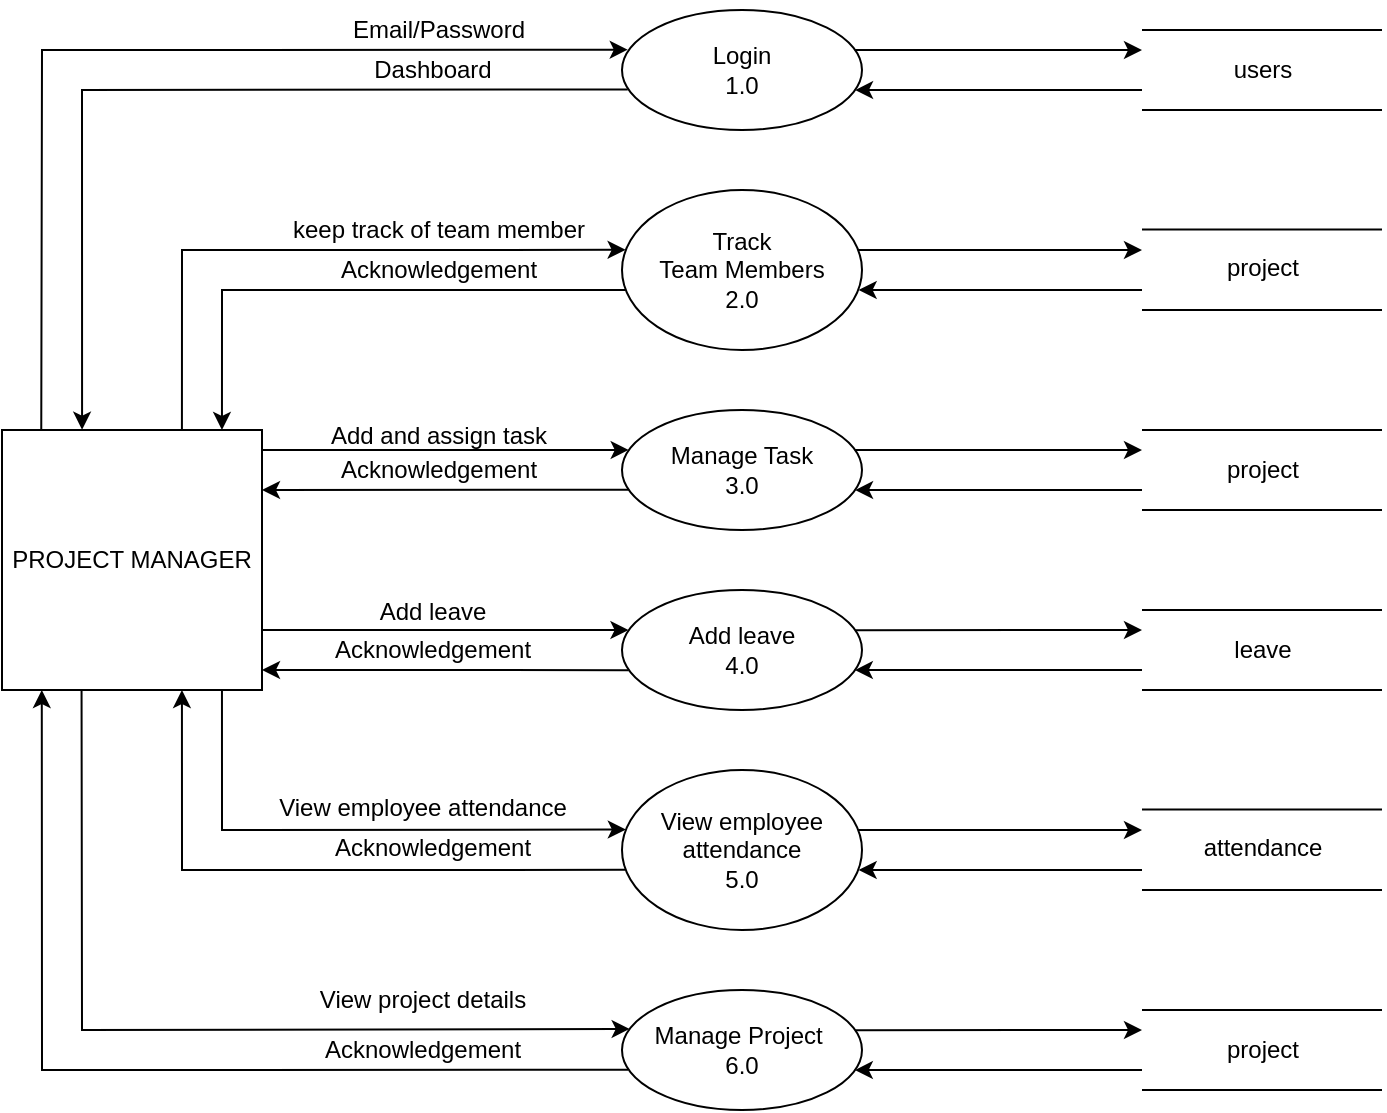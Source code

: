 <mxfile version="24.2.5" type="device">
  <diagram name="Page-1" id="luu7nsKz-WrON0-uHyIJ">
    <mxGraphModel dx="1245" dy="644" grid="1" gridSize="10" guides="1" tooltips="1" connect="1" arrows="1" fold="1" page="1" pageScale="1" pageWidth="850" pageHeight="1100" math="0" shadow="0">
      <root>
        <mxCell id="0" />
        <mxCell id="1" parent="0" />
        <mxCell id="55r9cp8Pj4-Tj-q5VYyH-5" value="PROJECT MANAGER" style="whiteSpace=wrap;html=1;aspect=fixed;" parent="1" vertex="1">
          <mxGeometry x="10" y="390" width="130" height="130" as="geometry" />
        </mxCell>
        <mxCell id="55r9cp8Pj4-Tj-q5VYyH-14" value="" style="endArrow=classic;html=1;rounded=0;exitX=0.151;exitY=-0.004;exitDx=0;exitDy=0;exitPerimeter=0;entryX=0.024;entryY=0.331;entryDx=0;entryDy=0;entryPerimeter=0;" parent="1" source="55r9cp8Pj4-Tj-q5VYyH-5" target="4d2xTigSQF_k3JxQ7ui--35" edge="1">
          <mxGeometry width="50" height="50" relative="1" as="geometry">
            <mxPoint x="40" y="380" as="sourcePoint" />
            <mxPoint x="342.88" y="130.32" as="targetPoint" />
            <Array as="points">
              <mxPoint x="30" y="200" />
            </Array>
          </mxGeometry>
        </mxCell>
        <mxCell id="55r9cp8Pj4-Tj-q5VYyH-15" value="" style="endArrow=classic;html=1;rounded=0;exitX=0.024;exitY=0.662;exitDx=0;exitDy=0;exitPerimeter=0;entryX=0.308;entryY=-0.001;entryDx=0;entryDy=0;entryPerimeter=0;" parent="1" source="4d2xTigSQF_k3JxQ7ui--35" target="55r9cp8Pj4-Tj-q5VYyH-5" edge="1">
          <mxGeometry width="50" height="50" relative="1" as="geometry">
            <mxPoint x="341.32" y="149.6" as="sourcePoint" />
            <mxPoint x="60" y="380" as="targetPoint" />
            <Array as="points">
              <mxPoint x="50" y="220" />
            </Array>
          </mxGeometry>
        </mxCell>
        <mxCell id="55r9cp8Pj4-Tj-q5VYyH-16" value="" style="endArrow=classic;html=1;rounded=0;exitX=0.692;exitY=0.001;exitDx=0;exitDy=0;exitPerimeter=0;entryX=0.015;entryY=0.374;entryDx=0;entryDy=0;entryPerimeter=0;" parent="1" source="55r9cp8Pj4-Tj-q5VYyH-5" target="4d2xTigSQF_k3JxQ7ui--29" edge="1">
          <mxGeometry width="50" height="50" relative="1" as="geometry">
            <mxPoint x="70.04" y="383" as="sourcePoint" />
            <mxPoint x="340.96" y="260.6" as="targetPoint" />
            <Array as="points">
              <mxPoint x="100" y="300" />
            </Array>
          </mxGeometry>
        </mxCell>
        <mxCell id="55r9cp8Pj4-Tj-q5VYyH-17" value="" style="endArrow=classic;html=1;rounded=0;entryX=0.846;entryY=0;entryDx=0;entryDy=0;entryPerimeter=0;exitX=0.016;exitY=0.625;exitDx=0;exitDy=0;exitPerimeter=0;" parent="1" source="4d2xTigSQF_k3JxQ7ui--29" target="55r9cp8Pj4-Tj-q5VYyH-5" edge="1">
          <mxGeometry width="50" height="50" relative="1" as="geometry">
            <mxPoint x="344.8" y="280.84" as="sourcePoint" />
            <mxPoint x="89.22" y="384" as="targetPoint" />
            <Array as="points">
              <mxPoint x="120" y="320" />
            </Array>
          </mxGeometry>
        </mxCell>
        <mxCell id="55r9cp8Pj4-Tj-q5VYyH-24" value="" style="endArrow=classic;html=1;rounded=0;exitX=0.846;exitY=1.001;exitDx=0;exitDy=0;exitPerimeter=0;entryX=0.016;entryY=0.372;entryDx=0;entryDy=0;entryPerimeter=0;" parent="1" source="55r9cp8Pj4-Tj-q5VYyH-5" target="4d2xTigSQF_k3JxQ7ui--23" edge="1">
          <mxGeometry width="50" height="50" relative="1" as="geometry">
            <mxPoint x="118.32" y="588.45" as="sourcePoint" />
            <mxPoint x="280" y="560" as="targetPoint" />
            <Array as="points">
              <mxPoint x="120" y="590" />
            </Array>
          </mxGeometry>
        </mxCell>
        <mxCell id="55r9cp8Pj4-Tj-q5VYyH-25" value="" style="endArrow=classic;html=1;rounded=0;exitX=0.014;exitY=0.624;exitDx=0;exitDy=0;exitPerimeter=0;entryX=0.692;entryY=1;entryDx=0;entryDy=0;entryPerimeter=0;" parent="1" source="4d2xTigSQF_k3JxQ7ui--23" target="55r9cp8Pj4-Tj-q5VYyH-5" edge="1">
          <mxGeometry width="50" height="50" relative="1" as="geometry">
            <mxPoint x="280" y="580" as="sourcePoint" />
            <mxPoint x="100" y="510" as="targetPoint" />
            <Array as="points">
              <mxPoint x="100" y="610" />
            </Array>
          </mxGeometry>
        </mxCell>
        <mxCell id="55r9cp8Pj4-Tj-q5VYyH-26" value="" style="endArrow=classic;html=1;rounded=0;exitX=0.306;exitY=1;exitDx=0;exitDy=0;entryX=0.032;entryY=0.324;entryDx=0;entryDy=0;entryPerimeter=0;exitPerimeter=0;" parent="1" source="55r9cp8Pj4-Tj-q5VYyH-5" target="4d2xTigSQF_k3JxQ7ui--42" edge="1">
          <mxGeometry width="50" height="50" relative="1" as="geometry">
            <mxPoint x="90.83" y="627.89" as="sourcePoint" />
            <mxPoint x="340.24" y="744.22" as="targetPoint" />
            <Array as="points">
              <mxPoint x="50" y="690" />
            </Array>
          </mxGeometry>
        </mxCell>
        <mxCell id="55r9cp8Pj4-Tj-q5VYyH-27" value="" style="endArrow=classic;html=1;rounded=0;entryX=0.153;entryY=1;entryDx=0;entryDy=0;entryPerimeter=0;exitX=0.025;exitY=0.665;exitDx=0;exitDy=0;exitPerimeter=0;" parent="1" source="4d2xTigSQF_k3JxQ7ui--42" target="55r9cp8Pj4-Tj-q5VYyH-5" edge="1">
          <mxGeometry width="50" height="50" relative="1" as="geometry">
            <mxPoint x="346.84" y="767.32" as="sourcePoint" />
            <mxPoint x="79.83" y="628.44" as="targetPoint" />
            <Array as="points">
              <mxPoint x="30" y="710" />
            </Array>
          </mxGeometry>
        </mxCell>
        <mxCell id="55r9cp8Pj4-Tj-q5VYyH-46" value="" style="endArrow=none;html=1;rounded=0;" parent="1" edge="1">
          <mxGeometry width="50" height="50" relative="1" as="geometry">
            <mxPoint x="580" y="480.0" as="sourcePoint" />
            <mxPoint x="700" y="480.0" as="targetPoint" />
          </mxGeometry>
        </mxCell>
        <mxCell id="3neaD_Rnh4ogwWbG_XFk-1" value="keep track of team member" style="text;html=1;align=center;verticalAlign=middle;resizable=0;points=[];autosize=1;strokeColor=none;fillColor=none;" parent="1" vertex="1">
          <mxGeometry x="143" y="275" width="170" height="30" as="geometry" />
        </mxCell>
        <mxCell id="3neaD_Rnh4ogwWbG_XFk-2" value="Acknowledgement" style="text;html=1;align=center;verticalAlign=middle;resizable=0;points=[];autosize=1;strokeColor=none;fillColor=none;" parent="1" vertex="1">
          <mxGeometry x="168" y="295" width="120" height="30" as="geometry" />
        </mxCell>
        <mxCell id="3neaD_Rnh4ogwWbG_XFk-8" value="View employee attendance" style="text;html=1;align=center;verticalAlign=middle;resizable=0;points=[];autosize=1;strokeColor=none;fillColor=none;" parent="1" vertex="1">
          <mxGeometry x="135" y="564" width="170" height="30" as="geometry" />
        </mxCell>
        <mxCell id="3neaD_Rnh4ogwWbG_XFk-9" value="Acknowledgement" style="text;html=1;align=center;verticalAlign=middle;resizable=0;points=[];autosize=1;strokeColor=none;fillColor=none;" parent="1" vertex="1">
          <mxGeometry x="165" y="584" width="120" height="30" as="geometry" />
        </mxCell>
        <mxCell id="3neaD_Rnh4ogwWbG_XFk-10" value="View project details" style="text;html=1;align=center;verticalAlign=middle;resizable=0;points=[];autosize=1;strokeColor=none;fillColor=none;" parent="1" vertex="1">
          <mxGeometry x="155" y="660" width="130" height="30" as="geometry" />
        </mxCell>
        <mxCell id="3neaD_Rnh4ogwWbG_XFk-11" value="Acknowledgement" style="text;html=1;align=center;verticalAlign=middle;resizable=0;points=[];autosize=1;strokeColor=none;fillColor=none;" parent="1" vertex="1">
          <mxGeometry x="160" y="685" width="120" height="30" as="geometry" />
        </mxCell>
        <mxCell id="3neaD_Rnh4ogwWbG_XFk-21" value="Email/Password" style="text;html=1;align=center;verticalAlign=middle;resizable=0;points=[];autosize=1;strokeColor=none;fillColor=none;" parent="1" vertex="1">
          <mxGeometry x="173" y="175" width="110" height="30" as="geometry" />
        </mxCell>
        <mxCell id="3neaD_Rnh4ogwWbG_XFk-22" value="Dashboard" style="text;html=1;align=center;verticalAlign=middle;resizable=0;points=[];autosize=1;strokeColor=none;fillColor=none;" parent="1" vertex="1">
          <mxGeometry x="185" y="195" width="80" height="30" as="geometry" />
        </mxCell>
        <mxCell id="4d2xTigSQF_k3JxQ7ui--1" value="Manage Task&lt;br style=&quot;border-color: var(--border-color);&quot;&gt;3.0" style="ellipse;whiteSpace=wrap;html=1;" parent="1" vertex="1">
          <mxGeometry x="320" y="380" width="120" height="60" as="geometry" />
        </mxCell>
        <mxCell id="4d2xTigSQF_k3JxQ7ui--2" value="" style="endArrow=classic;html=1;rounded=0;entryX=0.028;entryY=0.333;entryDx=0;entryDy=0;entryPerimeter=0;exitX=1;exitY=0.077;exitDx=0;exitDy=0;exitPerimeter=0;" parent="1" target="4d2xTigSQF_k3JxQ7ui--1" edge="1">
          <mxGeometry width="50" height="50" relative="1" as="geometry">
            <mxPoint x="140" y="400" as="sourcePoint" />
            <mxPoint x="320" y="402" as="targetPoint" />
          </mxGeometry>
        </mxCell>
        <mxCell id="4d2xTigSQF_k3JxQ7ui--3" value="" style="endArrow=classic;html=1;rounded=0;entryX=1;entryY=0.23;entryDx=0;entryDy=0;entryPerimeter=0;exitX=0.028;exitY=0.665;exitDx=0;exitDy=0;exitPerimeter=0;" parent="1" source="4d2xTigSQF_k3JxQ7ui--1" edge="1">
          <mxGeometry width="50" height="50" relative="1" as="geometry">
            <mxPoint x="310" y="422" as="sourcePoint" />
            <mxPoint x="140" y="420" as="targetPoint" />
          </mxGeometry>
        </mxCell>
        <mxCell id="4d2xTigSQF_k3JxQ7ui--4" value="" style="endArrow=classic;html=1;rounded=0;exitX=0.97;exitY=0.334;exitDx=0;exitDy=0;exitPerimeter=0;" parent="1" source="4d2xTigSQF_k3JxQ7ui--1" edge="1">
          <mxGeometry width="50" height="50" relative="1" as="geometry">
            <mxPoint x="440" y="405" as="sourcePoint" />
            <mxPoint x="580" y="400" as="targetPoint" />
          </mxGeometry>
        </mxCell>
        <mxCell id="4d2xTigSQF_k3JxQ7ui--5" value="" style="endArrow=classic;html=1;rounded=0;entryX=0.971;entryY=0.667;entryDx=0;entryDy=0;entryPerimeter=0;" parent="1" target="4d2xTigSQF_k3JxQ7ui--1" edge="1">
          <mxGeometry width="50" height="50" relative="1" as="geometry">
            <mxPoint x="580" y="420" as="sourcePoint" />
            <mxPoint x="438.68" y="422.28" as="targetPoint" />
          </mxGeometry>
        </mxCell>
        <mxCell id="4d2xTigSQF_k3JxQ7ui--6" value="" style="endArrow=none;html=1;rounded=0;" parent="1" edge="1">
          <mxGeometry width="50" height="50" relative="1" as="geometry">
            <mxPoint x="580" y="390" as="sourcePoint" />
            <mxPoint x="700" y="390" as="targetPoint" />
          </mxGeometry>
        </mxCell>
        <mxCell id="4d2xTigSQF_k3JxQ7ui--7" value="" style="endArrow=none;html=1;rounded=0;" parent="1" edge="1">
          <mxGeometry width="50" height="50" relative="1" as="geometry">
            <mxPoint x="580" y="430" as="sourcePoint" />
            <mxPoint x="700" y="430" as="targetPoint" />
          </mxGeometry>
        </mxCell>
        <mxCell id="4d2xTigSQF_k3JxQ7ui--8" value="Acknowledgement" style="text;html=1;align=center;verticalAlign=middle;resizable=0;points=[];autosize=1;strokeColor=none;fillColor=none;" parent="1" vertex="1">
          <mxGeometry x="168" y="395" width="120" height="30" as="geometry" />
        </mxCell>
        <mxCell id="4d2xTigSQF_k3JxQ7ui--9" value="&lt;font style=&quot;font-size: 12px;&quot;&gt;Add and assign task&lt;/font&gt;" style="text;html=1;align=center;verticalAlign=middle;resizable=0;points=[];autosize=1;strokeColor=none;fillColor=none;fontSize=16;" parent="1" vertex="1">
          <mxGeometry x="163" y="376" width="130" height="30" as="geometry" />
        </mxCell>
        <mxCell id="4d2xTigSQF_k3JxQ7ui--10" value="project" style="text;html=1;align=center;verticalAlign=middle;resizable=0;points=[];autosize=1;strokeColor=none;fillColor=none;" parent="1" vertex="1">
          <mxGeometry x="610" y="395" width="60" height="30" as="geometry" />
        </mxCell>
        <mxCell id="4d2xTigSQF_k3JxQ7ui--11" value="Add leave&lt;br style=&quot;border-color: var(--border-color);&quot;&gt;4.0" style="ellipse;whiteSpace=wrap;html=1;" parent="1" vertex="1">
          <mxGeometry x="320" y="470" width="120" height="60" as="geometry" />
        </mxCell>
        <mxCell id="4d2xTigSQF_k3JxQ7ui--12" value="" style="endArrow=classic;html=1;rounded=0;entryX=0.027;entryY=0.334;entryDx=0;entryDy=0;entryPerimeter=0;exitX=1.001;exitY=0.77;exitDx=0;exitDy=0;exitPerimeter=0;" parent="1" target="4d2xTigSQF_k3JxQ7ui--11" edge="1">
          <mxGeometry width="50" height="50" relative="1" as="geometry">
            <mxPoint x="140" y="490" as="sourcePoint" />
            <mxPoint x="320" y="492" as="targetPoint" />
          </mxGeometry>
        </mxCell>
        <mxCell id="4d2xTigSQF_k3JxQ7ui--13" value="" style="endArrow=classic;html=1;rounded=0;entryX=1.001;entryY=0.922;entryDx=0;entryDy=0;entryPerimeter=0;exitX=0.028;exitY=0.668;exitDx=0;exitDy=0;exitPerimeter=0;" parent="1" source="4d2xTigSQF_k3JxQ7ui--11" edge="1">
          <mxGeometry width="50" height="50" relative="1" as="geometry">
            <mxPoint x="310" y="512" as="sourcePoint" />
            <mxPoint x="140" y="510" as="targetPoint" />
          </mxGeometry>
        </mxCell>
        <mxCell id="4d2xTigSQF_k3JxQ7ui--14" value="" style="endArrow=classic;html=1;rounded=0;exitX=0.972;exitY=0.335;exitDx=0;exitDy=0;exitPerimeter=0;" parent="1" source="4d2xTigSQF_k3JxQ7ui--11" edge="1">
          <mxGeometry width="50" height="50" relative="1" as="geometry">
            <mxPoint x="440" y="495" as="sourcePoint" />
            <mxPoint x="580" y="490" as="targetPoint" />
          </mxGeometry>
        </mxCell>
        <mxCell id="4d2xTigSQF_k3JxQ7ui--15" value="" style="endArrow=classic;html=1;rounded=0;entryX=0.97;entryY=0.667;entryDx=0;entryDy=0;entryPerimeter=0;" parent="1" target="4d2xTigSQF_k3JxQ7ui--11" edge="1">
          <mxGeometry width="50" height="50" relative="1" as="geometry">
            <mxPoint x="580" y="510" as="sourcePoint" />
            <mxPoint x="438.68" y="512.28" as="targetPoint" />
          </mxGeometry>
        </mxCell>
        <mxCell id="4d2xTigSQF_k3JxQ7ui--19" value="leave" style="text;html=1;align=center;verticalAlign=middle;resizable=0;points=[];autosize=1;strokeColor=none;fillColor=none;" parent="1" vertex="1">
          <mxGeometry x="615" y="485" width="50" height="30" as="geometry" />
        </mxCell>
        <mxCell id="4d2xTigSQF_k3JxQ7ui--20" value="" style="endArrow=none;html=1;rounded=0;" parent="1" edge="1">
          <mxGeometry width="50" height="50" relative="1" as="geometry">
            <mxPoint x="580" y="520" as="sourcePoint" />
            <mxPoint x="700" y="520" as="targetPoint" />
          </mxGeometry>
        </mxCell>
        <mxCell id="4d2xTigSQF_k3JxQ7ui--21" value="Add leave" style="text;html=1;align=center;verticalAlign=middle;resizable=0;points=[];autosize=1;strokeColor=none;fillColor=none;" parent="1" vertex="1">
          <mxGeometry x="185" y="466" width="80" height="30" as="geometry" />
        </mxCell>
        <mxCell id="4d2xTigSQF_k3JxQ7ui--22" value="Acknowledgement" style="text;html=1;align=center;verticalAlign=middle;resizable=0;points=[];autosize=1;strokeColor=none;fillColor=none;" parent="1" vertex="1">
          <mxGeometry x="165" y="485" width="120" height="30" as="geometry" />
        </mxCell>
        <mxCell id="4d2xTigSQF_k3JxQ7ui--23" value="View employee attendance&lt;br style=&quot;border-color: var(--border-color);&quot;&gt;5.0" style="ellipse;whiteSpace=wrap;html=1;" parent="1" vertex="1">
          <mxGeometry x="320" y="560" width="120" height="80" as="geometry" />
        </mxCell>
        <mxCell id="4d2xTigSQF_k3JxQ7ui--24" value="" style="endArrow=classic;html=1;rounded=0;exitX=0.985;exitY=0.375;exitDx=0;exitDy=0;exitPerimeter=0;" parent="1" source="4d2xTigSQF_k3JxQ7ui--23" edge="1">
          <mxGeometry width="50" height="50" relative="1" as="geometry">
            <mxPoint x="445" y="604" as="sourcePoint" />
            <mxPoint x="580" y="590" as="targetPoint" />
          </mxGeometry>
        </mxCell>
        <mxCell id="4d2xTigSQF_k3JxQ7ui--25" value="" style="endArrow=classic;html=1;rounded=0;entryX=0.986;entryY=0.625;entryDx=0;entryDy=0;entryPerimeter=0;" parent="1" target="4d2xTigSQF_k3JxQ7ui--23" edge="1">
          <mxGeometry width="50" height="50" relative="1" as="geometry">
            <mxPoint x="580" y="610" as="sourcePoint" />
            <mxPoint x="441" y="623" as="targetPoint" />
          </mxGeometry>
        </mxCell>
        <mxCell id="4d2xTigSQF_k3JxQ7ui--26" value="" style="endArrow=none;html=1;rounded=0;" parent="1" edge="1">
          <mxGeometry width="50" height="50" relative="1" as="geometry">
            <mxPoint x="580" y="579.71" as="sourcePoint" />
            <mxPoint x="700" y="579.71" as="targetPoint" />
          </mxGeometry>
        </mxCell>
        <mxCell id="4d2xTigSQF_k3JxQ7ui--27" value="" style="endArrow=none;html=1;rounded=0;" parent="1" edge="1">
          <mxGeometry width="50" height="50" relative="1" as="geometry">
            <mxPoint x="580" y="620" as="sourcePoint" />
            <mxPoint x="700" y="620" as="targetPoint" />
          </mxGeometry>
        </mxCell>
        <mxCell id="4d2xTigSQF_k3JxQ7ui--28" value="attendance" style="text;html=1;align=center;verticalAlign=middle;resizable=0;points=[];autosize=1;strokeColor=none;fillColor=none;" parent="1" vertex="1">
          <mxGeometry x="600" y="584" width="80" height="30" as="geometry" />
        </mxCell>
        <mxCell id="4d2xTigSQF_k3JxQ7ui--29" value="Track&lt;br style=&quot;border-color: var(--border-color);&quot;&gt;Team Members&lt;br style=&quot;border-color: var(--border-color);&quot;&gt;2.0" style="ellipse;whiteSpace=wrap;html=1;" parent="1" vertex="1">
          <mxGeometry x="320" y="270" width="120" height="80" as="geometry" />
        </mxCell>
        <mxCell id="4d2xTigSQF_k3JxQ7ui--30" value="" style="endArrow=classic;html=1;rounded=0;exitX=0.985;exitY=0.375;exitDx=0;exitDy=0;exitPerimeter=0;" parent="1" source="4d2xTigSQF_k3JxQ7ui--29" edge="1">
          <mxGeometry width="50" height="50" relative="1" as="geometry">
            <mxPoint x="445" y="314" as="sourcePoint" />
            <mxPoint x="580" y="300" as="targetPoint" />
          </mxGeometry>
        </mxCell>
        <mxCell id="4d2xTigSQF_k3JxQ7ui--31" value="" style="endArrow=classic;html=1;rounded=0;entryX=0.986;entryY=0.625;entryDx=0;entryDy=0;entryPerimeter=0;" parent="1" target="4d2xTigSQF_k3JxQ7ui--29" edge="1">
          <mxGeometry width="50" height="50" relative="1" as="geometry">
            <mxPoint x="580" y="320" as="sourcePoint" />
            <mxPoint x="441" y="333" as="targetPoint" />
          </mxGeometry>
        </mxCell>
        <mxCell id="4d2xTigSQF_k3JxQ7ui--32" value="" style="endArrow=none;html=1;rounded=0;" parent="1" edge="1">
          <mxGeometry width="50" height="50" relative="1" as="geometry">
            <mxPoint x="580" y="289.71" as="sourcePoint" />
            <mxPoint x="700" y="289.71" as="targetPoint" />
          </mxGeometry>
        </mxCell>
        <mxCell id="4d2xTigSQF_k3JxQ7ui--33" value="" style="endArrow=none;html=1;rounded=0;" parent="1" edge="1">
          <mxGeometry width="50" height="50" relative="1" as="geometry">
            <mxPoint x="580" y="330" as="sourcePoint" />
            <mxPoint x="700" y="330" as="targetPoint" />
          </mxGeometry>
        </mxCell>
        <mxCell id="4d2xTigSQF_k3JxQ7ui--34" value="project" style="text;html=1;align=center;verticalAlign=middle;resizable=0;points=[];autosize=1;strokeColor=none;fillColor=none;" parent="1" vertex="1">
          <mxGeometry x="610" y="294" width="60" height="30" as="geometry" />
        </mxCell>
        <mxCell id="4d2xTigSQF_k3JxQ7ui--35" value="Login&lt;br style=&quot;border-color: var(--border-color);&quot;&gt;1.0" style="ellipse;whiteSpace=wrap;html=1;" parent="1" vertex="1">
          <mxGeometry x="320" y="180" width="120" height="60" as="geometry" />
        </mxCell>
        <mxCell id="4d2xTigSQF_k3JxQ7ui--36" value="" style="endArrow=classic;html=1;rounded=0;exitX=0.97;exitY=0.334;exitDx=0;exitDy=0;exitPerimeter=0;" parent="1" source="4d2xTigSQF_k3JxQ7ui--35" edge="1">
          <mxGeometry width="50" height="50" relative="1" as="geometry">
            <mxPoint x="440" y="205" as="sourcePoint" />
            <mxPoint x="580" y="200" as="targetPoint" />
          </mxGeometry>
        </mxCell>
        <mxCell id="4d2xTigSQF_k3JxQ7ui--37" value="" style="endArrow=classic;html=1;rounded=0;entryX=0.971;entryY=0.667;entryDx=0;entryDy=0;entryPerimeter=0;" parent="1" target="4d2xTigSQF_k3JxQ7ui--35" edge="1">
          <mxGeometry width="50" height="50" relative="1" as="geometry">
            <mxPoint x="580" y="220" as="sourcePoint" />
            <mxPoint x="438.68" y="222.28" as="targetPoint" />
          </mxGeometry>
        </mxCell>
        <mxCell id="4d2xTigSQF_k3JxQ7ui--38" value="" style="endArrow=none;html=1;rounded=0;" parent="1" edge="1">
          <mxGeometry width="50" height="50" relative="1" as="geometry">
            <mxPoint x="580" y="190" as="sourcePoint" />
            <mxPoint x="700" y="190" as="targetPoint" />
          </mxGeometry>
        </mxCell>
        <mxCell id="4d2xTigSQF_k3JxQ7ui--39" value="" style="endArrow=none;html=1;rounded=0;" parent="1" edge="1">
          <mxGeometry width="50" height="50" relative="1" as="geometry">
            <mxPoint x="580" y="230" as="sourcePoint" />
            <mxPoint x="700" y="230" as="targetPoint" />
          </mxGeometry>
        </mxCell>
        <mxCell id="4d2xTigSQF_k3JxQ7ui--40" value="users" style="text;html=1;align=center;verticalAlign=middle;resizable=0;points=[];autosize=1;strokeColor=none;fillColor=none;" parent="1" vertex="1">
          <mxGeometry x="615" y="195" width="50" height="30" as="geometry" />
        </mxCell>
        <mxCell id="4d2xTigSQF_k3JxQ7ui--41" value="" style="endArrow=none;html=1;rounded=0;" parent="1" edge="1">
          <mxGeometry width="50" height="50" relative="1" as="geometry">
            <mxPoint x="580" y="680" as="sourcePoint" />
            <mxPoint x="700" y="680" as="targetPoint" />
          </mxGeometry>
        </mxCell>
        <mxCell id="4d2xTigSQF_k3JxQ7ui--42" value="Manage Project&amp;nbsp;&lt;br style=&quot;border-color: var(--border-color);&quot;&gt;6.0" style="ellipse;whiteSpace=wrap;html=1;" parent="1" vertex="1">
          <mxGeometry x="320" y="670" width="120" height="60" as="geometry" />
        </mxCell>
        <mxCell id="4d2xTigSQF_k3JxQ7ui--43" value="" style="endArrow=classic;html=1;rounded=0;exitX=0.972;exitY=0.335;exitDx=0;exitDy=0;exitPerimeter=0;" parent="1" source="4d2xTigSQF_k3JxQ7ui--42" edge="1">
          <mxGeometry width="50" height="50" relative="1" as="geometry">
            <mxPoint x="440" y="695" as="sourcePoint" />
            <mxPoint x="580" y="690" as="targetPoint" />
          </mxGeometry>
        </mxCell>
        <mxCell id="4d2xTigSQF_k3JxQ7ui--44" value="" style="endArrow=classic;html=1;rounded=0;entryX=0.97;entryY=0.667;entryDx=0;entryDy=0;entryPerimeter=0;" parent="1" target="4d2xTigSQF_k3JxQ7ui--42" edge="1">
          <mxGeometry width="50" height="50" relative="1" as="geometry">
            <mxPoint x="580" y="710" as="sourcePoint" />
            <mxPoint x="438.68" y="712.28" as="targetPoint" />
          </mxGeometry>
        </mxCell>
        <mxCell id="4d2xTigSQF_k3JxQ7ui--45" value="project" style="text;html=1;align=center;verticalAlign=middle;resizable=0;points=[];autosize=1;strokeColor=none;fillColor=none;" parent="1" vertex="1">
          <mxGeometry x="610" y="685" width="60" height="30" as="geometry" />
        </mxCell>
        <mxCell id="4d2xTigSQF_k3JxQ7ui--46" value="" style="endArrow=none;html=1;rounded=0;" parent="1" edge="1">
          <mxGeometry width="50" height="50" relative="1" as="geometry">
            <mxPoint x="580" y="720" as="sourcePoint" />
            <mxPoint x="700" y="720" as="targetPoint" />
          </mxGeometry>
        </mxCell>
      </root>
    </mxGraphModel>
  </diagram>
</mxfile>
